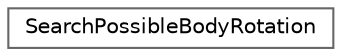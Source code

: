 digraph "クラス階層図"
{
 // LATEX_PDF_SIZE
  bgcolor="transparent";
  edge [fontname=Helvetica,fontsize=10,labelfontname=Helvetica,labelfontsize=10];
  node [fontname=Helvetica,fontsize=10,shape=box,height=0.2,width=0.4];
  rankdir="LR";
  Node0 [id="Node000000",label="SearchPossibleBodyRotation",height=0.2,width=0.4,color="grey40", fillcolor="white", style="filled",URL="$class_search_possible_body_rotation.html",tooltip=" "];
}
